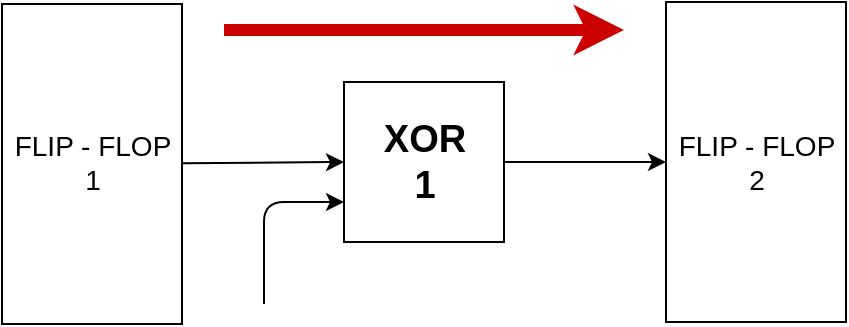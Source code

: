 <mxfile version="12.9.3" type="device"><diagram id="xBO4bTuU0CJcAfhre2fr" name="Page-1"><mxGraphModel dx="1086" dy="806" grid="1" gridSize="10" guides="1" tooltips="1" connect="1" arrows="1" fold="1" page="1" pageScale="1" pageWidth="827" pageHeight="1169" math="0" shadow="0"><root><mxCell id="0"/><mxCell id="1" parent="0"/><mxCell id="qqhAHWvheSQbFFnO5y3z-1" value="" style="whiteSpace=wrap;html=1;aspect=fixed;" parent="1" vertex="1"><mxGeometry x="360" y="240" width="80" height="80" as="geometry"/></mxCell><mxCell id="qqhAHWvheSQbFFnO5y3z-10" value="" style="endArrow=classic;html=1;exitX=1;exitY=0.5;exitDx=0;exitDy=0;entryX=0.5;entryY=0;entryDx=0;entryDy=0;" parent="1" source="qqhAHWvheSQbFFnO5y3z-1" target="qqhAHWvheSQbFFnO5y3z-15" edge="1"><mxGeometry width="50" height="50" relative="1" as="geometry"><mxPoint x="460" y="305" as="sourcePoint"/><mxPoint x="500" y="280" as="targetPoint"/></mxGeometry></mxCell><mxCell id="qqhAHWvheSQbFFnO5y3z-13" value="XOR&lt;br style=&quot;font-size: 19px&quot;&gt;1" style="text;html=1;align=center;verticalAlign=middle;resizable=0;points=[];autosize=1;fontStyle=1;fontSize=19;" parent="1" vertex="1"><mxGeometry x="370" y="255" width="60" height="50" as="geometry"/></mxCell><mxCell id="qqhAHWvheSQbFFnO5y3z-15" value="" style="rounded=0;whiteSpace=wrap;html=1;fontSize=19;fontColor=#CC0000;rotation=-90;" parent="1" vertex="1"><mxGeometry x="486" y="235" width="160" height="90" as="geometry"/></mxCell><mxCell id="qqhAHWvheSQbFFnO5y3z-17" value="" style="rounded=0;whiteSpace=wrap;html=1;fontSize=19;fontColor=#CC0000;rotation=-90;" parent="1" vertex="1"><mxGeometry x="154" y="236" width="160" height="90" as="geometry"/></mxCell><mxCell id="qqhAHWvheSQbFFnO5y3z-18" value="" style="endArrow=classic;html=1;entryX=0;entryY=0.5;entryDx=0;entryDy=0;" parent="1" source="qqhAHWvheSQbFFnO5y3z-17" target="qqhAHWvheSQbFFnO5y3z-1" edge="1"><mxGeometry width="50" height="50" relative="1" as="geometry"><mxPoint x="450" y="290.0" as="sourcePoint"/><mxPoint x="531" y="290.0" as="targetPoint"/></mxGeometry></mxCell><mxCell id="qqhAHWvheSQbFFnO5y3z-19" value="FLIP - FLOP&lt;br style=&quot;font-size: 14px;&quot;&gt;1" style="text;html=1;align=center;verticalAlign=middle;resizable=0;points=[];autosize=1;fontSize=14;fontColor=#000000;" parent="1" vertex="1"><mxGeometry x="189" y="260" width="90" height="40" as="geometry"/></mxCell><mxCell id="qqhAHWvheSQbFFnO5y3z-20" value="FLIP - FLOP&lt;br style=&quot;font-size: 14px&quot;&gt;2" style="text;html=1;align=center;verticalAlign=middle;resizable=0;points=[];autosize=1;fontSize=14;fontColor=#000000;" parent="1" vertex="1"><mxGeometry x="521" y="260" width="90" height="40" as="geometry"/></mxCell><mxCell id="qqhAHWvheSQbFFnO5y3z-21" value="" style="curved=1;endArrow=classic;html=1;strokeColor=#CC0000;strokeWidth=6;fontSize=14;fontColor=#000000;" parent="1" edge="1"><mxGeometry width="50" height="50" relative="1" as="geometry"><mxPoint x="300" y="214" as="sourcePoint"/><mxPoint x="500" y="214" as="targetPoint"/><Array as="points"><mxPoint x="370" y="214"/></Array></mxGeometry></mxCell><mxCell id="dR5M7rxH-NtLnboB5YZ3-1" value="" style="endArrow=classic;html=1;entryX=0;entryY=0.75;entryDx=0;entryDy=0;" parent="1" target="qqhAHWvheSQbFFnO5y3z-1" edge="1"><mxGeometry width="50" height="50" relative="1" as="geometry"><mxPoint x="320" y="351" as="sourcePoint"/><mxPoint x="381" y="350" as="targetPoint"/><Array as="points"><mxPoint x="320" y="300"/></Array></mxGeometry></mxCell></root></mxGraphModel></diagram></mxfile>